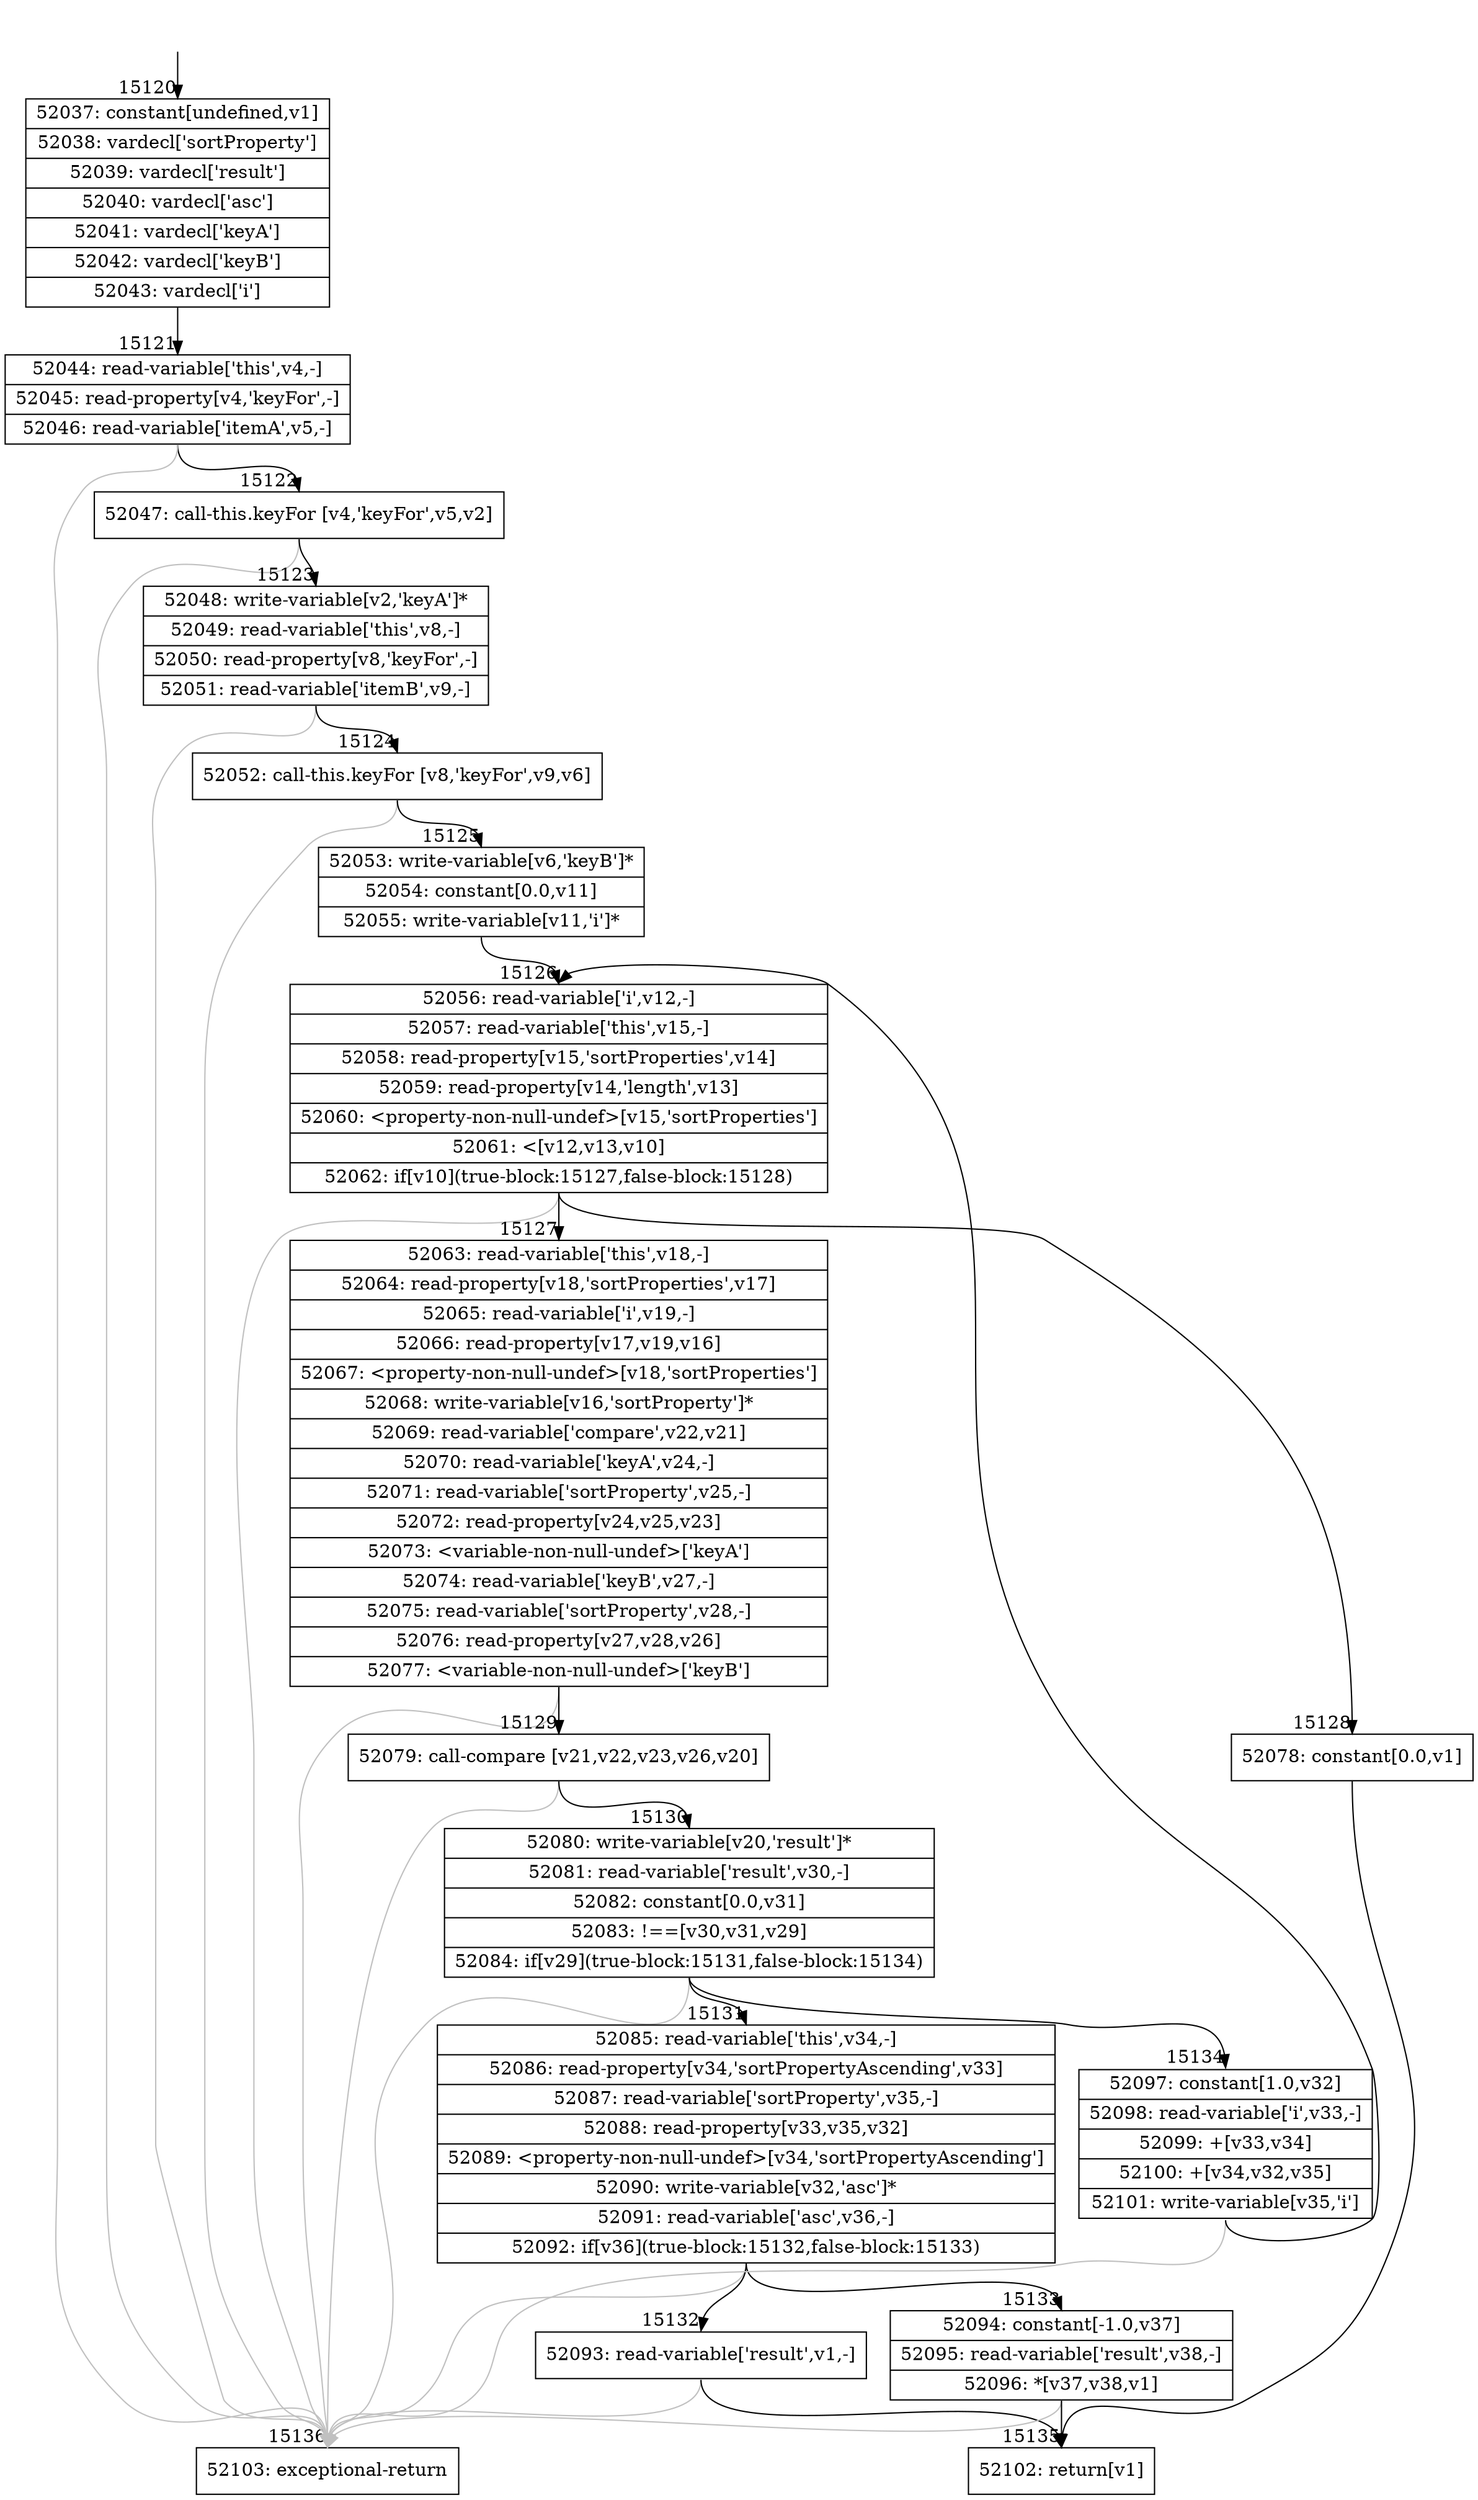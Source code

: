 digraph {
rankdir="TD"
BB_entry1278[shape=none,label=""];
BB_entry1278 -> BB15120 [tailport=s, headport=n, headlabel="    15120"]
BB15120 [shape=record label="{52037: constant[undefined,v1]|52038: vardecl['sortProperty']|52039: vardecl['result']|52040: vardecl['asc']|52041: vardecl['keyA']|52042: vardecl['keyB']|52043: vardecl['i']}" ] 
BB15120 -> BB15121 [tailport=s, headport=n, headlabel="      15121"]
BB15121 [shape=record label="{52044: read-variable['this',v4,-]|52045: read-property[v4,'keyFor',-]|52046: read-variable['itemA',v5,-]}" ] 
BB15121 -> BB15122 [tailport=s, headport=n, headlabel="      15122"]
BB15121 -> BB15136 [tailport=s, headport=n, color=gray, headlabel="      15136"]
BB15122 [shape=record label="{52047: call-this.keyFor [v4,'keyFor',v5,v2]}" ] 
BB15122 -> BB15123 [tailport=s, headport=n, headlabel="      15123"]
BB15122 -> BB15136 [tailport=s, headport=n, color=gray]
BB15123 [shape=record label="{52048: write-variable[v2,'keyA']*|52049: read-variable['this',v8,-]|52050: read-property[v8,'keyFor',-]|52051: read-variable['itemB',v9,-]}" ] 
BB15123 -> BB15124 [tailport=s, headport=n, headlabel="      15124"]
BB15123 -> BB15136 [tailport=s, headport=n, color=gray]
BB15124 [shape=record label="{52052: call-this.keyFor [v8,'keyFor',v9,v6]}" ] 
BB15124 -> BB15125 [tailport=s, headport=n, headlabel="      15125"]
BB15124 -> BB15136 [tailport=s, headport=n, color=gray]
BB15125 [shape=record label="{52053: write-variable[v6,'keyB']*|52054: constant[0.0,v11]|52055: write-variable[v11,'i']*}" ] 
BB15125 -> BB15126 [tailport=s, headport=n, headlabel="      15126"]
BB15126 [shape=record label="{52056: read-variable['i',v12,-]|52057: read-variable['this',v15,-]|52058: read-property[v15,'sortProperties',v14]|52059: read-property[v14,'length',v13]|52060: \<property-non-null-undef\>[v15,'sortProperties']|52061: \<[v12,v13,v10]|52062: if[v10](true-block:15127,false-block:15128)}" ] 
BB15126 -> BB15127 [tailport=s, headport=n, headlabel="      15127"]
BB15126 -> BB15128 [tailport=s, headport=n, headlabel="      15128"]
BB15126 -> BB15136 [tailport=s, headport=n, color=gray]
BB15127 [shape=record label="{52063: read-variable['this',v18,-]|52064: read-property[v18,'sortProperties',v17]|52065: read-variable['i',v19,-]|52066: read-property[v17,v19,v16]|52067: \<property-non-null-undef\>[v18,'sortProperties']|52068: write-variable[v16,'sortProperty']*|52069: read-variable['compare',v22,v21]|52070: read-variable['keyA',v24,-]|52071: read-variable['sortProperty',v25,-]|52072: read-property[v24,v25,v23]|52073: \<variable-non-null-undef\>['keyA']|52074: read-variable['keyB',v27,-]|52075: read-variable['sortProperty',v28,-]|52076: read-property[v27,v28,v26]|52077: \<variable-non-null-undef\>['keyB']}" ] 
BB15127 -> BB15129 [tailport=s, headport=n, headlabel="      15129"]
BB15127 -> BB15136 [tailport=s, headport=n, color=gray]
BB15128 [shape=record label="{52078: constant[0.0,v1]}" ] 
BB15128 -> BB15135 [tailport=s, headport=n, headlabel="      15135"]
BB15129 [shape=record label="{52079: call-compare [v21,v22,v23,v26,v20]}" ] 
BB15129 -> BB15130 [tailport=s, headport=n, headlabel="      15130"]
BB15129 -> BB15136 [tailport=s, headport=n, color=gray]
BB15130 [shape=record label="{52080: write-variable[v20,'result']*|52081: read-variable['result',v30,-]|52082: constant[0.0,v31]|52083: !==[v30,v31,v29]|52084: if[v29](true-block:15131,false-block:15134)}" ] 
BB15130 -> BB15131 [tailport=s, headport=n, headlabel="      15131"]
BB15130 -> BB15134 [tailport=s, headport=n, headlabel="      15134"]
BB15130 -> BB15136 [tailport=s, headport=n, color=gray]
BB15131 [shape=record label="{52085: read-variable['this',v34,-]|52086: read-property[v34,'sortPropertyAscending',v33]|52087: read-variable['sortProperty',v35,-]|52088: read-property[v33,v35,v32]|52089: \<property-non-null-undef\>[v34,'sortPropertyAscending']|52090: write-variable[v32,'asc']*|52091: read-variable['asc',v36,-]|52092: if[v36](true-block:15132,false-block:15133)}" ] 
BB15131 -> BB15132 [tailport=s, headport=n, headlabel="      15132"]
BB15131 -> BB15133 [tailport=s, headport=n, headlabel="      15133"]
BB15131 -> BB15136 [tailport=s, headport=n, color=gray]
BB15132 [shape=record label="{52093: read-variable['result',v1,-]}" ] 
BB15132 -> BB15135 [tailport=s, headport=n]
BB15132 -> BB15136 [tailport=s, headport=n, color=gray]
BB15133 [shape=record label="{52094: constant[-1.0,v37]|52095: read-variable['result',v38,-]|52096: *[v37,v38,v1]}" ] 
BB15133 -> BB15135 [tailport=s, headport=n]
BB15133 -> BB15136 [tailport=s, headport=n, color=gray]
BB15134 [shape=record label="{52097: constant[1.0,v32]|52098: read-variable['i',v33,-]|52099: +[v33,v34]|52100: +[v34,v32,v35]|52101: write-variable[v35,'i']}" ] 
BB15134 -> BB15126 [tailport=s, headport=n]
BB15134 -> BB15136 [tailport=s, headport=n, color=gray]
BB15135 [shape=record label="{52102: return[v1]}" ] 
BB15136 [shape=record label="{52103: exceptional-return}" ] 
//#$~ 27829
}

